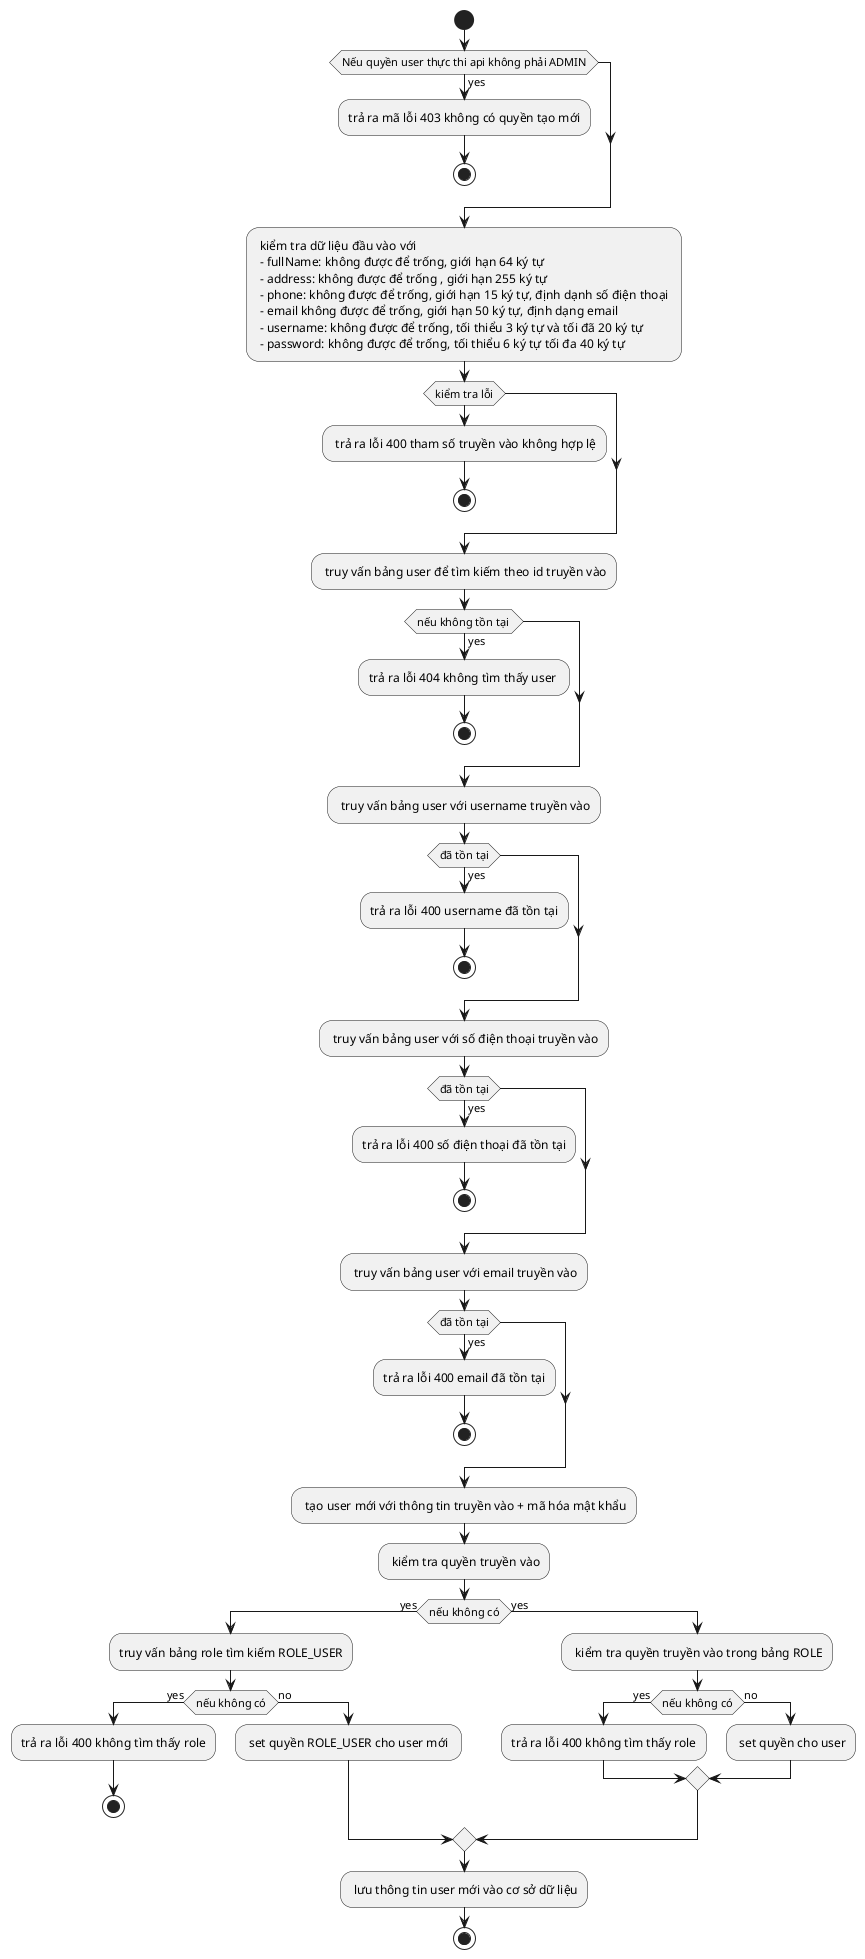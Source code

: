 @startuml
start
if (Nếu quyền user thực thi api không phải ADMIN) is (yes) then
  :trả ra mã lỗi 403 không có quyền tạo mới;
  stop
endif
: kiểm tra dữ liệu đầu vào với \n - fullName: không được để trống, giới hạn 64 ký tự \n - address: không được để trống , giới hạn 255 ký tự \n - phone: không được để trống, giới hạn 15 ký tự, định dạnh số điện thoại \n - email không được để trống, giới hạn 50 ký tự, định dạng email \n - username: không được để trống, tối thiểu 3 ký tự và tối đã 20 ký tự \n - password: không được để trống, tối thiểu 6 ký tự tối đa 40 ký tự ;
   if (kiểm tra lỗi)  then
     : trả ra lỗi 400 tham số truyền vào không hợp lệ;
     stop
   endif
: truy vấn bảng user để tìm kiếm theo id truyền vào;
if (nếu không tồn tại ) is (yes) then
  :trả ra lỗi 404 không tìm thấy user ;
  stop
endif
 : truy vấn bảng user với username truyền vào;
 if (đã tồn tại) is (yes) then
   :trả ra lỗi 400 username đã tồn tại;
   stop
 endif
  : truy vấn bảng user với số điện thoại truyền vào;
    if (đã tồn tại) is (yes) then
    :trả ra lỗi 400 số điện thoại đã tồn tại;
    stop
    endif
   : truy vấn bảng user với email truyền vào;
   if (đã tồn tại) is (yes) then
     :trả ra lỗi 400 email đã tồn tại;
     stop
   endif
   : tạo user mới với thông tin truyền vào + mã hóa mật khẩu;
    : kiểm tra quyền truyền vào;
       if (nếu không có) is (yes) then
         :truy vấn bảng role tìm kiếm ROLE_USER;
         if (nếu không có) is (yes) then
           :trả ra lỗi 400 không tìm thấy role;
         stop
         else (no)
           : set quyền ROLE_USER cho user mới ;
         endif
       else (yes)
        : kiểm tra quyền truyền vào trong bảng ROLE;
        if (nếu không có) is (yes) then
          :trả ra lỗi 400 không tìm thấy role;
        else (no)
          : set quyền cho user;
        endif
       endif
       : lưu thông tin user mới vào cơ sở dữ liệu;
stop
@enduml